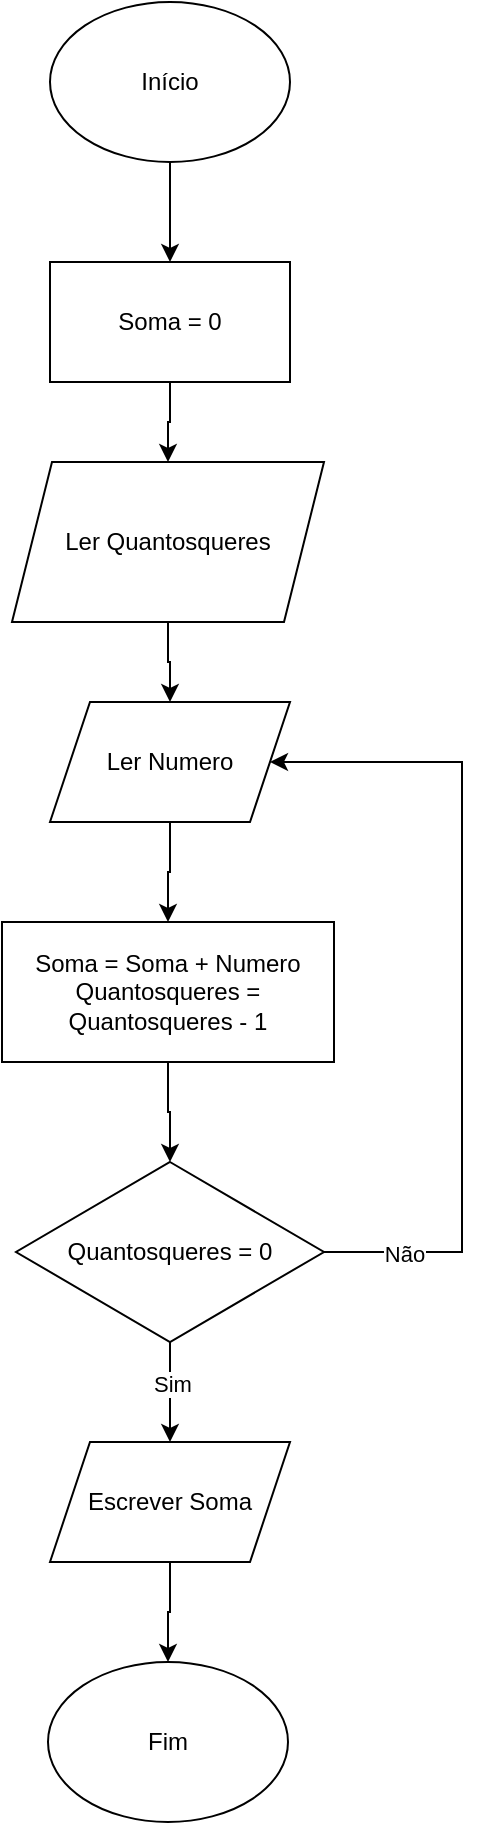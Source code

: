 <mxfile version="28.2.4">
  <diagram name="Página-1" id="NsvOcMbgNCAqdCPnq3sT">
    <mxGraphModel dx="872" dy="473" grid="1" gridSize="10" guides="1" tooltips="1" connect="1" arrows="1" fold="1" page="1" pageScale="1" pageWidth="827" pageHeight="1169" math="0" shadow="0">
      <root>
        <mxCell id="0" />
        <mxCell id="1" parent="0" />
        <mxCell id="8Gm1ZcirGFJTw-mWqJaS-26" value="" style="edgeStyle=orthogonalEdgeStyle;rounded=0;orthogonalLoop=1;jettySize=auto;html=1;" edge="1" parent="1" source="8Gm1ZcirGFJTw-mWqJaS-1" target="8Gm1ZcirGFJTw-mWqJaS-18">
          <mxGeometry relative="1" as="geometry" />
        </mxCell>
        <mxCell id="8Gm1ZcirGFJTw-mWqJaS-1" value="Início" style="ellipse;whiteSpace=wrap;html=1;fillColor=light-dark(#FFFFFF,#AA4646);" vertex="1" parent="1">
          <mxGeometry x="354" y="30" width="120" height="80" as="geometry" />
        </mxCell>
        <mxCell id="8Gm1ZcirGFJTw-mWqJaS-10" value="Fim" style="ellipse;whiteSpace=wrap;html=1;fillColor=light-dark(#FFFFFF,#265028);gradientColor=none;" vertex="1" parent="1">
          <mxGeometry x="353" y="860" width="120" height="80" as="geometry" />
        </mxCell>
        <mxCell id="8Gm1ZcirGFJTw-mWqJaS-27" value="" style="edgeStyle=orthogonalEdgeStyle;rounded=0;orthogonalLoop=1;jettySize=auto;html=1;" edge="1" parent="1" source="8Gm1ZcirGFJTw-mWqJaS-18" target="8Gm1ZcirGFJTw-mWqJaS-19">
          <mxGeometry relative="1" as="geometry" />
        </mxCell>
        <mxCell id="8Gm1ZcirGFJTw-mWqJaS-18" value="Soma = 0" style="rounded=0;whiteSpace=wrap;html=1;" vertex="1" parent="1">
          <mxGeometry x="354" y="160" width="120" height="60" as="geometry" />
        </mxCell>
        <mxCell id="8Gm1ZcirGFJTw-mWqJaS-28" value="" style="edgeStyle=orthogonalEdgeStyle;rounded=0;orthogonalLoop=1;jettySize=auto;html=1;" edge="1" parent="1" source="8Gm1ZcirGFJTw-mWqJaS-19" target="8Gm1ZcirGFJTw-mWqJaS-20">
          <mxGeometry relative="1" as="geometry" />
        </mxCell>
        <mxCell id="8Gm1ZcirGFJTw-mWqJaS-19" value="Ler Quantosqueres" style="shape=parallelogram;perimeter=parallelogramPerimeter;whiteSpace=wrap;html=1;fixedSize=1;" vertex="1" parent="1">
          <mxGeometry x="335" y="260" width="156" height="80" as="geometry" />
        </mxCell>
        <mxCell id="8Gm1ZcirGFJTw-mWqJaS-29" value="" style="edgeStyle=orthogonalEdgeStyle;rounded=0;orthogonalLoop=1;jettySize=auto;html=1;" edge="1" parent="1" source="8Gm1ZcirGFJTw-mWqJaS-20" target="8Gm1ZcirGFJTw-mWqJaS-21">
          <mxGeometry relative="1" as="geometry" />
        </mxCell>
        <mxCell id="8Gm1ZcirGFJTw-mWqJaS-20" value="Ler Numero" style="shape=parallelogram;perimeter=parallelogramPerimeter;whiteSpace=wrap;html=1;fixedSize=1;" vertex="1" parent="1">
          <mxGeometry x="354" y="380" width="120" height="60" as="geometry" />
        </mxCell>
        <mxCell id="8Gm1ZcirGFJTw-mWqJaS-30" value="" style="edgeStyle=orthogonalEdgeStyle;rounded=0;orthogonalLoop=1;jettySize=auto;html=1;" edge="1" parent="1" source="8Gm1ZcirGFJTw-mWqJaS-21" target="8Gm1ZcirGFJTw-mWqJaS-22">
          <mxGeometry relative="1" as="geometry" />
        </mxCell>
        <mxCell id="8Gm1ZcirGFJTw-mWqJaS-21" value="Soma = Soma + Numero&lt;div&gt;Quantosqueres =&lt;/div&gt;&lt;div&gt;Quantosqueres - 1&lt;/div&gt;" style="rounded=0;whiteSpace=wrap;html=1;" vertex="1" parent="1">
          <mxGeometry x="330" y="490" width="166" height="70" as="geometry" />
        </mxCell>
        <mxCell id="8Gm1ZcirGFJTw-mWqJaS-23" style="edgeStyle=orthogonalEdgeStyle;rounded=0;orthogonalLoop=1;jettySize=auto;html=1;entryX=1;entryY=0.5;entryDx=0;entryDy=0;" edge="1" parent="1" source="8Gm1ZcirGFJTw-mWqJaS-22" target="8Gm1ZcirGFJTw-mWqJaS-20">
          <mxGeometry relative="1" as="geometry">
            <Array as="points">
              <mxPoint x="560" y="655" />
              <mxPoint x="560" y="410" />
            </Array>
          </mxGeometry>
        </mxCell>
        <mxCell id="8Gm1ZcirGFJTw-mWqJaS-24" value="Não" style="edgeLabel;html=1;align=center;verticalAlign=middle;resizable=0;points=[];" vertex="1" connectable="0" parent="8Gm1ZcirGFJTw-mWqJaS-23">
          <mxGeometry x="-0.805" y="-1" relative="1" as="geometry">
            <mxPoint as="offset" />
          </mxGeometry>
        </mxCell>
        <mxCell id="8Gm1ZcirGFJTw-mWqJaS-31" value="" style="edgeStyle=orthogonalEdgeStyle;rounded=0;orthogonalLoop=1;jettySize=auto;html=1;" edge="1" parent="1" source="8Gm1ZcirGFJTw-mWqJaS-22" target="8Gm1ZcirGFJTw-mWqJaS-25">
          <mxGeometry relative="1" as="geometry" />
        </mxCell>
        <mxCell id="8Gm1ZcirGFJTw-mWqJaS-32" value="Sim" style="edgeLabel;html=1;align=center;verticalAlign=middle;resizable=0;points=[];" vertex="1" connectable="0" parent="8Gm1ZcirGFJTw-mWqJaS-31">
          <mxGeometry x="-0.16" y="1" relative="1" as="geometry">
            <mxPoint as="offset" />
          </mxGeometry>
        </mxCell>
        <mxCell id="8Gm1ZcirGFJTw-mWqJaS-22" value="Quantosqueres = 0" style="rhombus;whiteSpace=wrap;html=1;" vertex="1" parent="1">
          <mxGeometry x="337" y="610" width="154" height="90" as="geometry" />
        </mxCell>
        <mxCell id="8Gm1ZcirGFJTw-mWqJaS-33" value="" style="edgeStyle=orthogonalEdgeStyle;rounded=0;orthogonalLoop=1;jettySize=auto;html=1;" edge="1" parent="1" source="8Gm1ZcirGFJTw-mWqJaS-25" target="8Gm1ZcirGFJTw-mWqJaS-10">
          <mxGeometry relative="1" as="geometry" />
        </mxCell>
        <mxCell id="8Gm1ZcirGFJTw-mWqJaS-25" value="Escrever Soma" style="shape=parallelogram;perimeter=parallelogramPerimeter;whiteSpace=wrap;html=1;fixedSize=1;" vertex="1" parent="1">
          <mxGeometry x="354" y="750" width="120" height="60" as="geometry" />
        </mxCell>
      </root>
    </mxGraphModel>
  </diagram>
</mxfile>
